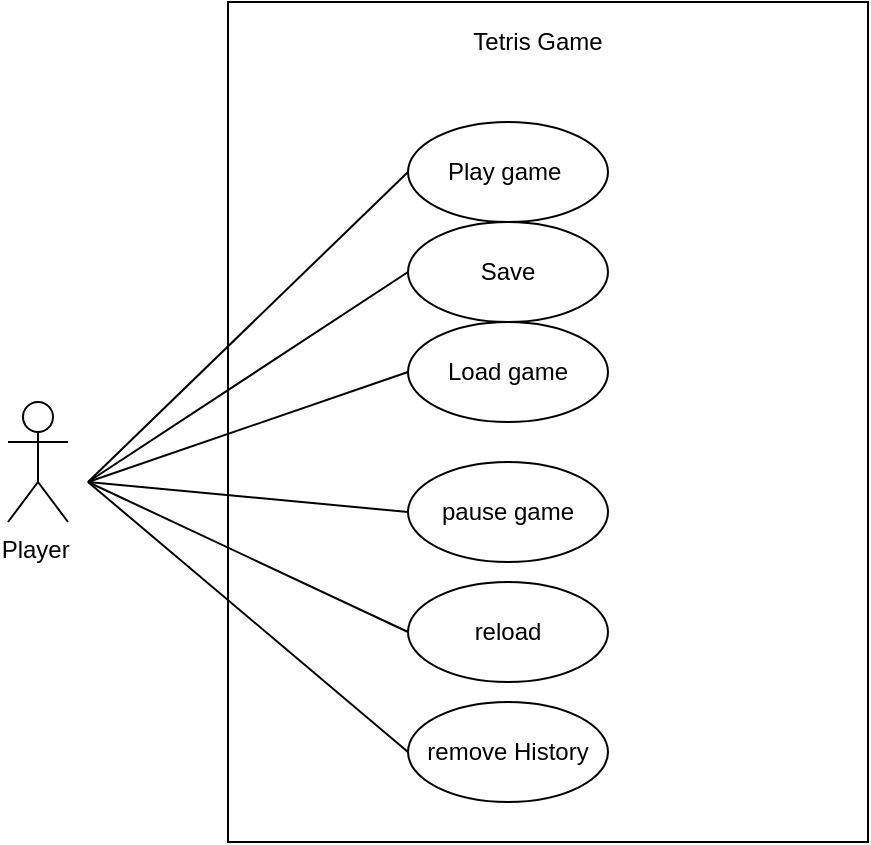 <mxfile version="13.9.9" type="device"><diagram id="r5hXQchTpU6Ri86F0ByP" name="Page-1"><mxGraphModel dx="1086" dy="806" grid="1" gridSize="10" guides="1" tooltips="1" connect="1" arrows="1" fold="1" page="1" pageScale="1" pageWidth="850" pageHeight="1100" math="0" shadow="0"><root><mxCell id="0"/><mxCell id="1" parent="0"/><mxCell id="wvN-5LfkgaS0y9gKBf6B-14" value="" style="rounded=0;whiteSpace=wrap;html=1;" parent="1" vertex="1"><mxGeometry x="350" y="470" width="320" height="420" as="geometry"/></mxCell><mxCell id="wvN-5LfkgaS0y9gKBf6B-1" value="Player&amp;nbsp;" style="shape=umlActor;verticalLabelPosition=bottom;verticalAlign=top;html=1;outlineConnect=0;" parent="1" vertex="1"><mxGeometry x="240" y="670" width="30" height="60" as="geometry"/></mxCell><mxCell id="wvN-5LfkgaS0y9gKBf6B-2" value="Play game&amp;nbsp;" style="ellipse;whiteSpace=wrap;html=1;" parent="1" vertex="1"><mxGeometry x="440" y="530" width="100" height="50" as="geometry"/></mxCell><mxCell id="wvN-5LfkgaS0y9gKBf6B-3" value="Save" style="ellipse;whiteSpace=wrap;html=1;" parent="1" vertex="1"><mxGeometry x="440" y="580" width="100" height="50" as="geometry"/></mxCell><mxCell id="wvN-5LfkgaS0y9gKBf6B-4" value="remove History" style="ellipse;whiteSpace=wrap;html=1;" parent="1" vertex="1"><mxGeometry x="440" y="820" width="100" height="50" as="geometry"/></mxCell><mxCell id="wvN-5LfkgaS0y9gKBf6B-5" value="Load game" style="ellipse;whiteSpace=wrap;html=1;" parent="1" vertex="1"><mxGeometry x="440" y="630" width="100" height="50" as="geometry"/></mxCell><mxCell id="wvN-5LfkgaS0y9gKBf6B-6" value="reload" style="ellipse;whiteSpace=wrap;html=1;" parent="1" vertex="1"><mxGeometry x="440" y="760" width="100" height="50" as="geometry"/></mxCell><mxCell id="wvN-5LfkgaS0y9gKBf6B-7" value="" style="endArrow=none;html=1;entryX=0;entryY=0.5;entryDx=0;entryDy=0;" parent="1" target="wvN-5LfkgaS0y9gKBf6B-2" edge="1"><mxGeometry width="50" height="50" relative="1" as="geometry"><mxPoint x="280" y="710" as="sourcePoint"/><mxPoint x="500" y="650" as="targetPoint"/></mxGeometry></mxCell><mxCell id="wvN-5LfkgaS0y9gKBf6B-8" value="" style="endArrow=none;html=1;entryX=0;entryY=0.5;entryDx=0;entryDy=0;" parent="1" target="wvN-5LfkgaS0y9gKBf6B-3" edge="1"><mxGeometry width="50" height="50" relative="1" as="geometry"><mxPoint x="280" y="710" as="sourcePoint"/><mxPoint x="500" y="650" as="targetPoint"/></mxGeometry></mxCell><mxCell id="wvN-5LfkgaS0y9gKBf6B-9" value="" style="endArrow=none;html=1;exitX=0;exitY=0.5;exitDx=0;exitDy=0;" parent="1" source="wvN-5LfkgaS0y9gKBf6B-5" edge="1"><mxGeometry width="50" height="50" relative="1" as="geometry"><mxPoint x="450" y="700" as="sourcePoint"/><mxPoint x="280" y="710" as="targetPoint"/></mxGeometry></mxCell><mxCell id="wvN-5LfkgaS0y9gKBf6B-10" value="" style="endArrow=none;html=1;exitX=0;exitY=0.5;exitDx=0;exitDy=0;" parent="1" source="wvN-5LfkgaS0y9gKBf6B-6" edge="1"><mxGeometry width="50" height="50" relative="1" as="geometry"><mxPoint x="440" y="740" as="sourcePoint"/><mxPoint x="280" y="710" as="targetPoint"/></mxGeometry></mxCell><mxCell id="wvN-5LfkgaS0y9gKBf6B-11" value="" style="endArrow=none;html=1;exitX=0;exitY=0.5;exitDx=0;exitDy=0;" parent="1" source="wvN-5LfkgaS0y9gKBf6B-4" edge="1"><mxGeometry width="50" height="50" relative="1" as="geometry"><mxPoint x="440" y="740" as="sourcePoint"/><mxPoint x="280" y="710" as="targetPoint"/></mxGeometry></mxCell><mxCell id="wvN-5LfkgaS0y9gKBf6B-12" value="Tetris Game" style="text;html=1;strokeColor=none;fillColor=none;align=center;verticalAlign=middle;whiteSpace=wrap;rounded=0;" parent="1" vertex="1"><mxGeometry x="440" y="480" width="130" height="20" as="geometry"/></mxCell><mxCell id="4e1E0JsflO_v90Bnz-eB-1" value="pause game" style="ellipse;whiteSpace=wrap;html=1;" parent="1" vertex="1"><mxGeometry x="440" y="700" width="100" height="50" as="geometry"/></mxCell><mxCell id="4e1E0JsflO_v90Bnz-eB-2" value="" style="endArrow=none;html=1;entryX=0;entryY=0.5;entryDx=0;entryDy=0;" parent="1" target="4e1E0JsflO_v90Bnz-eB-1" edge="1"><mxGeometry width="50" height="50" relative="1" as="geometry"><mxPoint x="280" y="710" as="sourcePoint"/><mxPoint x="530" y="600" as="targetPoint"/></mxGeometry></mxCell></root></mxGraphModel></diagram></mxfile>